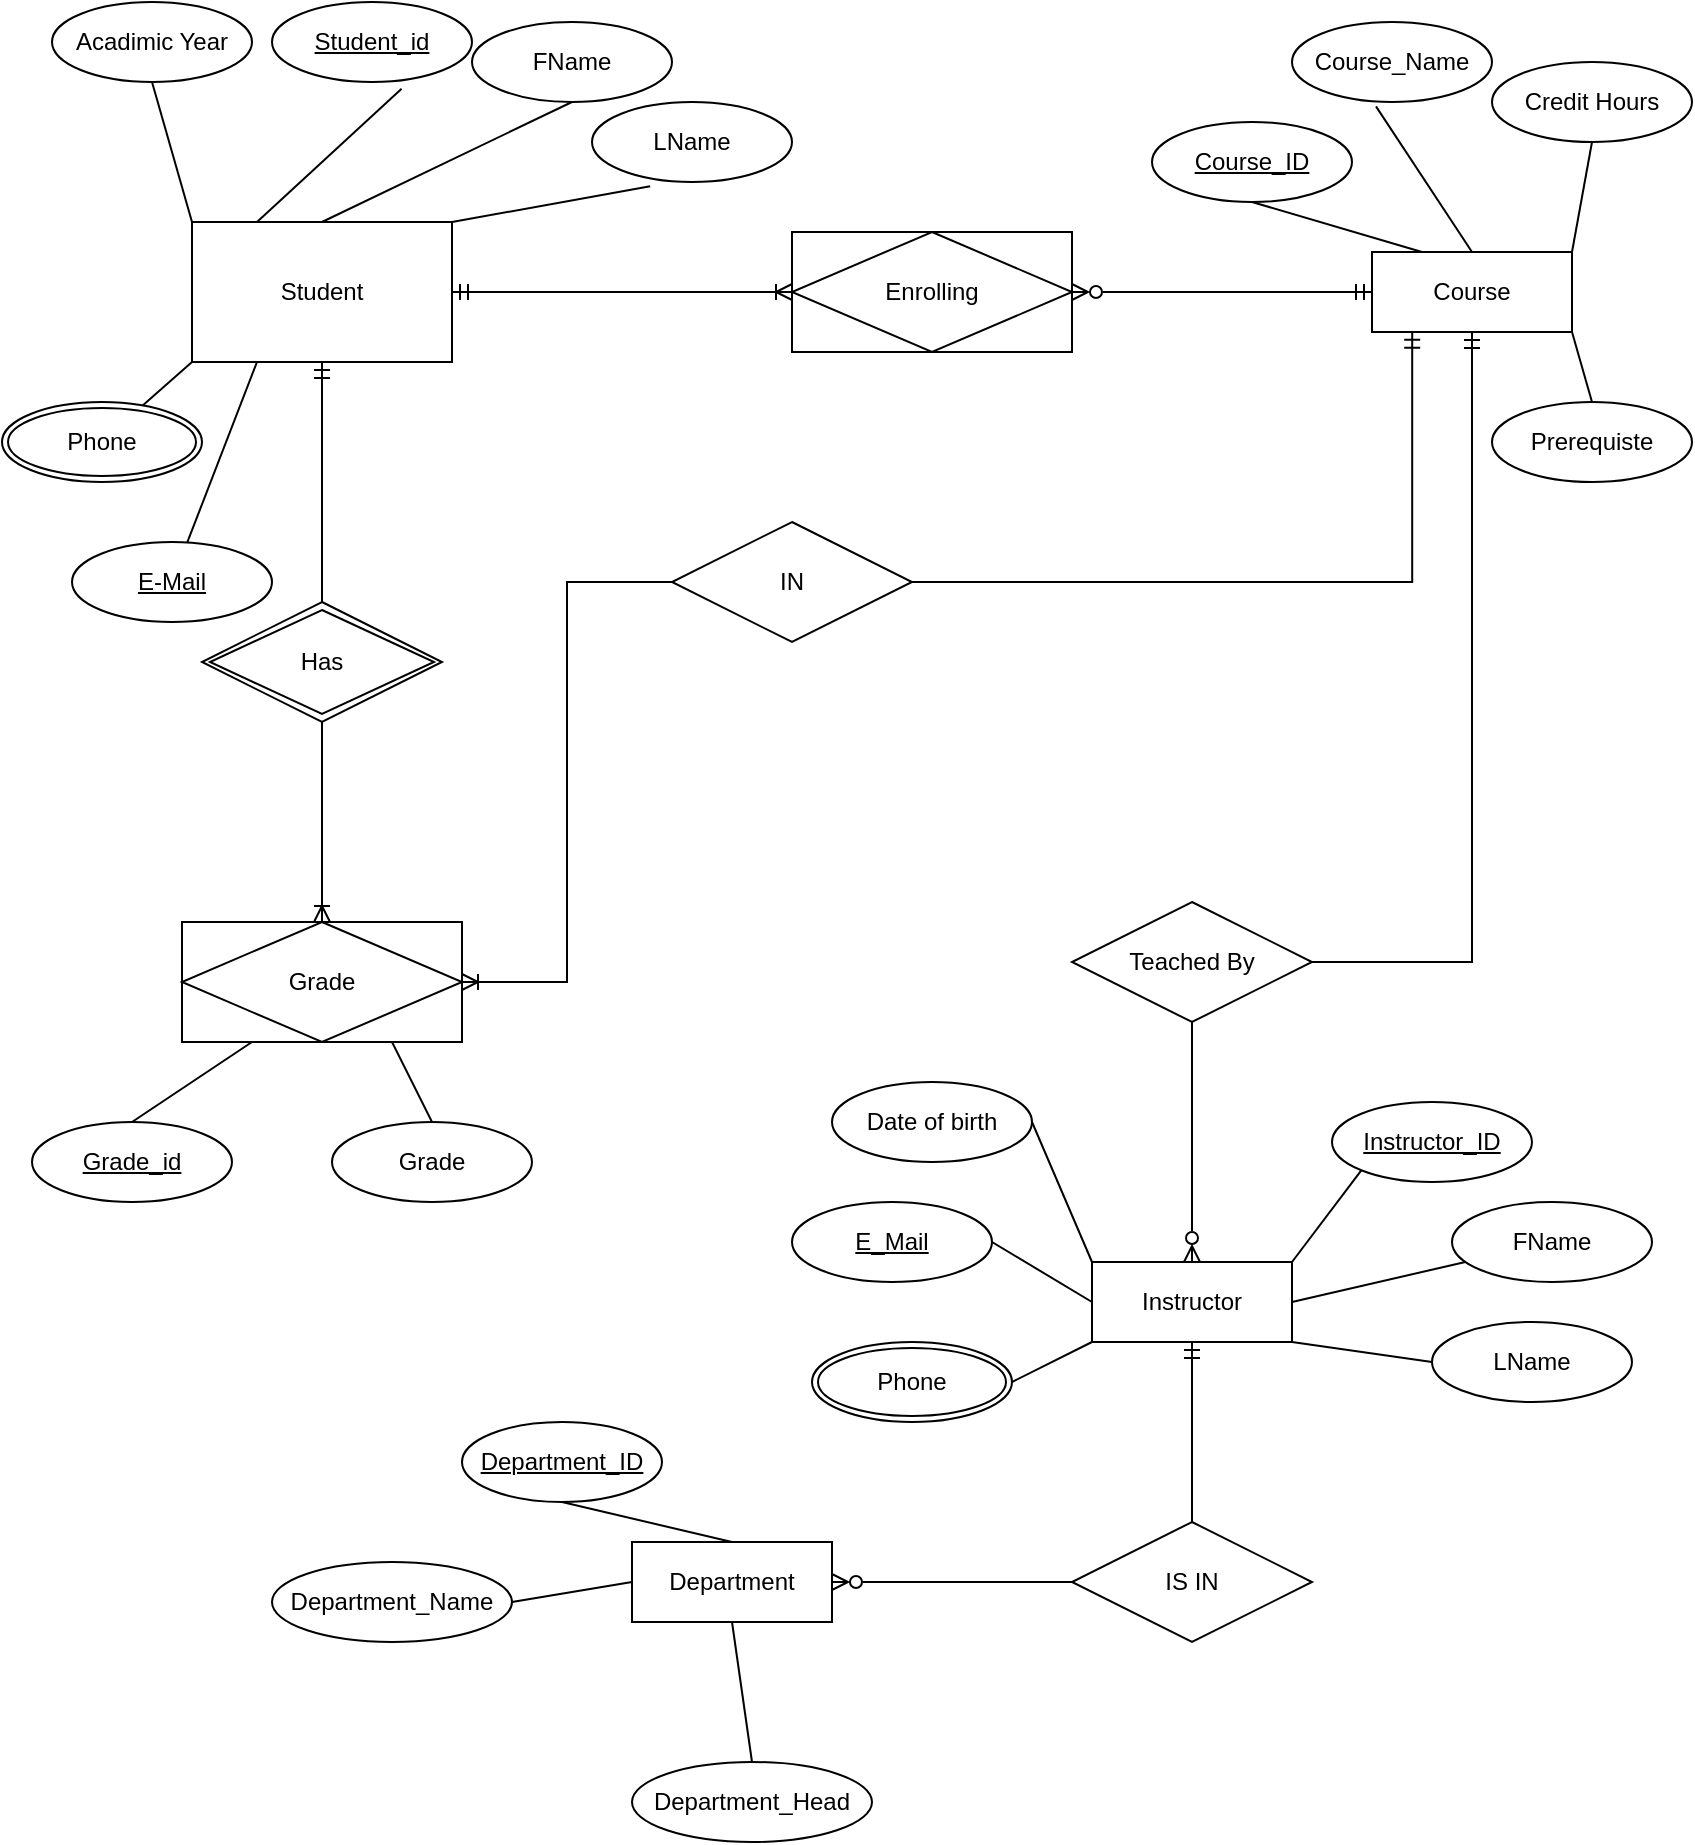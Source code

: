<mxfile version="22.1.2" type="device">
  <diagram name="Page-1" id="tY5DiE-5I9klDLaIlv3Q">
    <mxGraphModel dx="913" dy="547" grid="1" gridSize="10" guides="1" tooltips="1" connect="1" arrows="1" fold="1" page="1" pageScale="1" pageWidth="850" pageHeight="1100" math="0" shadow="0">
      <root>
        <mxCell id="0" />
        <mxCell id="1" parent="0" />
        <mxCell id="-Erb5LWeS6_r03FQdfg8-56" style="edgeStyle=orthogonalEdgeStyle;rounded=0;orthogonalLoop=1;jettySize=auto;html=1;exitX=0.5;exitY=1;exitDx=0;exitDy=0;endArrow=none;endFill=0;startArrow=ERmandOne;startFill=0;" parent="1" source="-Erb5LWeS6_r03FQdfg8-1" target="-Erb5LWeS6_r03FQdfg8-45" edge="1">
          <mxGeometry relative="1" as="geometry" />
        </mxCell>
        <mxCell id="-Erb5LWeS6_r03FQdfg8-1" value="Student" style="whiteSpace=wrap;html=1;align=center;" parent="1" vertex="1">
          <mxGeometry x="100" y="190" width="130" height="70" as="geometry" />
        </mxCell>
        <mxCell id="-Erb5LWeS6_r03FQdfg8-2" value="Student_id" style="ellipse;whiteSpace=wrap;html=1;align=center;fontStyle=4;" parent="1" vertex="1">
          <mxGeometry x="140" y="80" width="100" height="40" as="geometry" />
        </mxCell>
        <mxCell id="-Erb5LWeS6_r03FQdfg8-9" value="Acadimic Year" style="ellipse;whiteSpace=wrap;html=1;align=center;" parent="1" vertex="1">
          <mxGeometry x="30" y="80" width="100" height="40" as="geometry" />
        </mxCell>
        <mxCell id="-Erb5LWeS6_r03FQdfg8-10" value="LName" style="ellipse;whiteSpace=wrap;html=1;align=center;" parent="1" vertex="1">
          <mxGeometry x="300" y="130" width="100" height="40" as="geometry" />
        </mxCell>
        <mxCell id="-Erb5LWeS6_r03FQdfg8-11" value="FName" style="ellipse;whiteSpace=wrap;html=1;align=center;" parent="1" vertex="1">
          <mxGeometry x="240" y="90" width="100" height="40" as="geometry" />
        </mxCell>
        <mxCell id="-Erb5LWeS6_r03FQdfg8-15" value="E-Mail" style="ellipse;whiteSpace=wrap;html=1;align=center;fontStyle=4;" parent="1" vertex="1">
          <mxGeometry x="40" y="350" width="100" height="40" as="geometry" />
        </mxCell>
        <mxCell id="-Erb5LWeS6_r03FQdfg8-17" value="Phone" style="ellipse;shape=doubleEllipse;margin=3;whiteSpace=wrap;html=1;align=center;" parent="1" vertex="1">
          <mxGeometry x="5" y="280" width="100" height="40" as="geometry" />
        </mxCell>
        <mxCell id="-Erb5LWeS6_r03FQdfg8-34" style="edgeStyle=orthogonalEdgeStyle;rounded=0;orthogonalLoop=1;jettySize=auto;html=1;exitX=1;exitY=0.5;exitDx=0;exitDy=0;startArrow=ERzeroToMany;startFill=0;endArrow=ERmandOne;endFill=0;" parent="1" source="-Erb5LWeS6_r03FQdfg8-21" target="-Erb5LWeS6_r03FQdfg8-33" edge="1">
          <mxGeometry relative="1" as="geometry" />
        </mxCell>
        <mxCell id="-Erb5LWeS6_r03FQdfg8-21" value="Enrolling" style="shape=associativeEntity;whiteSpace=wrap;html=1;align=center;" parent="1" vertex="1">
          <mxGeometry x="400" y="195" width="140" height="60" as="geometry" />
        </mxCell>
        <mxCell id="-Erb5LWeS6_r03FQdfg8-23" style="edgeStyle=orthogonalEdgeStyle;rounded=0;orthogonalLoop=1;jettySize=auto;html=1;endArrow=ERoneToMany;endFill=0;startArrow=ERmandOne;startFill=0;" parent="1" source="-Erb5LWeS6_r03FQdfg8-1" edge="1">
          <mxGeometry relative="1" as="geometry">
            <mxPoint x="400" y="225" as="targetPoint" />
          </mxGeometry>
        </mxCell>
        <mxCell id="-Erb5LWeS6_r03FQdfg8-25" value="" style="endArrow=none;html=1;rounded=0;entryX=0;entryY=1;entryDx=0;entryDy=0;" parent="1" source="-Erb5LWeS6_r03FQdfg8-17" target="-Erb5LWeS6_r03FQdfg8-1" edge="1">
          <mxGeometry relative="1" as="geometry">
            <mxPoint x="340" y="310" as="sourcePoint" />
            <mxPoint x="500" y="310" as="targetPoint" />
          </mxGeometry>
        </mxCell>
        <mxCell id="-Erb5LWeS6_r03FQdfg8-26" value="" style="endArrow=none;html=1;rounded=0;entryX=0.291;entryY=1.053;entryDx=0;entryDy=0;exitX=1;exitY=0;exitDx=0;exitDy=0;entryPerimeter=0;" parent="1" source="-Erb5LWeS6_r03FQdfg8-1" target="-Erb5LWeS6_r03FQdfg8-10" edge="1">
          <mxGeometry relative="1" as="geometry">
            <mxPoint x="210" y="160" as="sourcePoint" />
            <mxPoint x="370" y="160" as="targetPoint" />
          </mxGeometry>
        </mxCell>
        <mxCell id="-Erb5LWeS6_r03FQdfg8-27" value="" style="endArrow=none;html=1;rounded=0;exitX=0.5;exitY=1;exitDx=0;exitDy=0;entryX=0.5;entryY=0;entryDx=0;entryDy=0;" parent="1" source="-Erb5LWeS6_r03FQdfg8-11" target="-Erb5LWeS6_r03FQdfg8-1" edge="1">
          <mxGeometry relative="1" as="geometry">
            <mxPoint x="130" y="160" as="sourcePoint" />
            <mxPoint x="290" y="160" as="targetPoint" />
          </mxGeometry>
        </mxCell>
        <mxCell id="-Erb5LWeS6_r03FQdfg8-28" value="" style="endArrow=none;html=1;rounded=0;exitX=0.648;exitY=1.085;exitDx=0;exitDy=0;exitPerimeter=0;entryX=0.25;entryY=0;entryDx=0;entryDy=0;" parent="1" source="-Erb5LWeS6_r03FQdfg8-2" target="-Erb5LWeS6_r03FQdfg8-1" edge="1">
          <mxGeometry relative="1" as="geometry">
            <mxPoint x="85" y="170" as="sourcePoint" />
            <mxPoint x="245" y="170" as="targetPoint" />
          </mxGeometry>
        </mxCell>
        <mxCell id="-Erb5LWeS6_r03FQdfg8-29" value="" style="endArrow=none;html=1;rounded=0;entryX=0.25;entryY=1;entryDx=0;entryDy=0;" parent="1" source="-Erb5LWeS6_r03FQdfg8-15" target="-Erb5LWeS6_r03FQdfg8-1" edge="1">
          <mxGeometry relative="1" as="geometry">
            <mxPoint x="80" y="249.5" as="sourcePoint" />
            <mxPoint x="240" y="249.5" as="targetPoint" />
          </mxGeometry>
        </mxCell>
        <mxCell id="-Erb5LWeS6_r03FQdfg8-30" value="" style="endArrow=none;html=1;rounded=0;exitX=0.5;exitY=1;exitDx=0;exitDy=0;entryX=0;entryY=0;entryDx=0;entryDy=0;" parent="1" source="-Erb5LWeS6_r03FQdfg8-9" target="-Erb5LWeS6_r03FQdfg8-1" edge="1">
          <mxGeometry relative="1" as="geometry">
            <mxPoint x="50" y="170" as="sourcePoint" />
            <mxPoint x="210" y="170" as="targetPoint" />
          </mxGeometry>
        </mxCell>
        <mxCell id="-Erb5LWeS6_r03FQdfg8-33" value="Course" style="whiteSpace=wrap;html=1;align=center;" parent="1" vertex="1">
          <mxGeometry x="690" y="205" width="100" height="40" as="geometry" />
        </mxCell>
        <mxCell id="-Erb5LWeS6_r03FQdfg8-35" value="Course_ID" style="ellipse;whiteSpace=wrap;html=1;align=center;fontStyle=4;" parent="1" vertex="1">
          <mxGeometry x="580" y="140" width="100" height="40" as="geometry" />
        </mxCell>
        <mxCell id="-Erb5LWeS6_r03FQdfg8-36" value="Prerequiste" style="ellipse;whiteSpace=wrap;html=1;align=center;" parent="1" vertex="1">
          <mxGeometry x="750" y="280" width="100" height="40" as="geometry" />
        </mxCell>
        <mxCell id="-Erb5LWeS6_r03FQdfg8-37" value="Course_Name" style="ellipse;whiteSpace=wrap;html=1;align=center;" parent="1" vertex="1">
          <mxGeometry x="650" y="90" width="100" height="40" as="geometry" />
        </mxCell>
        <mxCell id="-Erb5LWeS6_r03FQdfg8-38" value="Credit Hours" style="ellipse;whiteSpace=wrap;html=1;align=center;" parent="1" vertex="1">
          <mxGeometry x="750" y="110" width="100" height="40" as="geometry" />
        </mxCell>
        <mxCell id="-Erb5LWeS6_r03FQdfg8-40" value="" style="endArrow=none;html=1;rounded=0;exitX=1;exitY=1;exitDx=0;exitDy=0;entryX=0.5;entryY=0;entryDx=0;entryDy=0;" parent="1" source="-Erb5LWeS6_r03FQdfg8-33" target="-Erb5LWeS6_r03FQdfg8-36" edge="1">
          <mxGeometry relative="1" as="geometry">
            <mxPoint x="740" y="280" as="sourcePoint" />
            <mxPoint x="880" y="280" as="targetPoint" />
          </mxGeometry>
        </mxCell>
        <mxCell id="-Erb5LWeS6_r03FQdfg8-41" value="" style="endArrow=none;html=1;rounded=0;entryX=0.42;entryY=1.055;entryDx=0;entryDy=0;entryPerimeter=0;exitX=0.5;exitY=0;exitDx=0;exitDy=0;" parent="1" source="-Erb5LWeS6_r03FQdfg8-33" target="-Erb5LWeS6_r03FQdfg8-37" edge="1">
          <mxGeometry relative="1" as="geometry">
            <mxPoint x="490" y="400" as="sourcePoint" />
            <mxPoint x="650" y="400" as="targetPoint" />
          </mxGeometry>
        </mxCell>
        <mxCell id="-Erb5LWeS6_r03FQdfg8-42" value="" style="endArrow=none;html=1;rounded=0;exitX=0.5;exitY=1;exitDx=0;exitDy=0;entryX=1;entryY=0;entryDx=0;entryDy=0;" parent="1" source="-Erb5LWeS6_r03FQdfg8-38" target="-Erb5LWeS6_r03FQdfg8-33" edge="1">
          <mxGeometry relative="1" as="geometry">
            <mxPoint x="340" y="310" as="sourcePoint" />
            <mxPoint x="500" y="310" as="targetPoint" />
          </mxGeometry>
        </mxCell>
        <mxCell id="-Erb5LWeS6_r03FQdfg8-43" value="" style="endArrow=none;html=1;rounded=0;entryX=0.5;entryY=1;entryDx=0;entryDy=0;exitX=0.25;exitY=0;exitDx=0;exitDy=0;" parent="1" source="-Erb5LWeS6_r03FQdfg8-33" target="-Erb5LWeS6_r03FQdfg8-35" edge="1">
          <mxGeometry relative="1" as="geometry">
            <mxPoint x="690" y="190" as="sourcePoint" />
            <mxPoint x="500" y="310" as="targetPoint" />
          </mxGeometry>
        </mxCell>
        <mxCell id="-Erb5LWeS6_r03FQdfg8-57" style="edgeStyle=orthogonalEdgeStyle;rounded=0;orthogonalLoop=1;jettySize=auto;html=1;endArrow=ERoneToMany;endFill=0;" parent="1" source="-Erb5LWeS6_r03FQdfg8-45" target="-Erb5LWeS6_r03FQdfg8-47" edge="1">
          <mxGeometry relative="1" as="geometry" />
        </mxCell>
        <mxCell id="-Erb5LWeS6_r03FQdfg8-45" value="Has" style="shape=rhombus;double=1;perimeter=rhombusPerimeter;whiteSpace=wrap;html=1;align=center;" parent="1" vertex="1">
          <mxGeometry x="105" y="380" width="120" height="60" as="geometry" />
        </mxCell>
        <mxCell id="-Erb5LWeS6_r03FQdfg8-59" style="edgeStyle=orthogonalEdgeStyle;rounded=0;orthogonalLoop=1;jettySize=auto;html=1;entryX=0;entryY=0.5;entryDx=0;entryDy=0;startArrow=ERoneToMany;startFill=0;endArrow=none;endFill=0;" parent="1" source="-Erb5LWeS6_r03FQdfg8-47" target="-Erb5LWeS6_r03FQdfg8-58" edge="1">
          <mxGeometry relative="1" as="geometry" />
        </mxCell>
        <mxCell id="-Erb5LWeS6_r03FQdfg8-47" value="Grade" style="shape=associativeEntity;whiteSpace=wrap;html=1;align=center;" parent="1" vertex="1">
          <mxGeometry x="95" y="540" width="140" height="60" as="geometry" />
        </mxCell>
        <mxCell id="-Erb5LWeS6_r03FQdfg8-49" value="Grade" style="ellipse;whiteSpace=wrap;html=1;align=center;" parent="1" vertex="1">
          <mxGeometry x="170" y="640" width="100" height="40" as="geometry" />
        </mxCell>
        <mxCell id="-Erb5LWeS6_r03FQdfg8-53" value="Grade_id" style="ellipse;whiteSpace=wrap;html=1;align=center;fontStyle=4;" parent="1" vertex="1">
          <mxGeometry x="20" y="640" width="100" height="40" as="geometry" />
        </mxCell>
        <mxCell id="-Erb5LWeS6_r03FQdfg8-54" value="" style="endArrow=none;html=1;rounded=0;entryX=0.5;entryY=0;entryDx=0;entryDy=0;exitX=0.25;exitY=1;exitDx=0;exitDy=0;" parent="1" source="-Erb5LWeS6_r03FQdfg8-47" target="-Erb5LWeS6_r03FQdfg8-53" edge="1">
          <mxGeometry relative="1" as="geometry">
            <mxPoint x="340" y="510" as="sourcePoint" />
            <mxPoint x="500" y="510" as="targetPoint" />
          </mxGeometry>
        </mxCell>
        <mxCell id="-Erb5LWeS6_r03FQdfg8-55" value="" style="endArrow=none;html=1;rounded=0;exitX=0.5;exitY=0;exitDx=0;exitDy=0;entryX=0.75;entryY=1;entryDx=0;entryDy=0;" parent="1" source="-Erb5LWeS6_r03FQdfg8-49" target="-Erb5LWeS6_r03FQdfg8-47" edge="1">
          <mxGeometry relative="1" as="geometry">
            <mxPoint x="340" y="510" as="sourcePoint" />
            <mxPoint x="500" y="510" as="targetPoint" />
          </mxGeometry>
        </mxCell>
        <mxCell id="-Erb5LWeS6_r03FQdfg8-60" style="edgeStyle=orthogonalEdgeStyle;rounded=0;orthogonalLoop=1;jettySize=auto;html=1;exitX=1;exitY=0.5;exitDx=0;exitDy=0;endArrow=ERmandOne;endFill=0;startArrow=none;startFill=0;entryX=0.201;entryY=0.996;entryDx=0;entryDy=0;entryPerimeter=0;" parent="1" source="-Erb5LWeS6_r03FQdfg8-58" target="-Erb5LWeS6_r03FQdfg8-33" edge="1">
          <mxGeometry relative="1" as="geometry">
            <mxPoint x="710" y="250" as="targetPoint" />
          </mxGeometry>
        </mxCell>
        <mxCell id="-Erb5LWeS6_r03FQdfg8-58" value="IN" style="shape=rhombus;perimeter=rhombusPerimeter;whiteSpace=wrap;html=1;align=center;rotation=0;" parent="1" vertex="1">
          <mxGeometry x="340" y="340" width="120" height="60" as="geometry" />
        </mxCell>
        <mxCell id="-Erb5LWeS6_r03FQdfg8-62" style="edgeStyle=orthogonalEdgeStyle;rounded=0;orthogonalLoop=1;jettySize=auto;html=1;endArrow=ERmandOne;endFill=0;" parent="1" source="-Erb5LWeS6_r03FQdfg8-61" target="-Erb5LWeS6_r03FQdfg8-33" edge="1">
          <mxGeometry relative="1" as="geometry" />
        </mxCell>
        <mxCell id="-Erb5LWeS6_r03FQdfg8-64" style="edgeStyle=orthogonalEdgeStyle;rounded=0;orthogonalLoop=1;jettySize=auto;html=1;endArrow=ERzeroToMany;endFill=0;" parent="1" source="-Erb5LWeS6_r03FQdfg8-61" target="-Erb5LWeS6_r03FQdfg8-63" edge="1">
          <mxGeometry relative="1" as="geometry" />
        </mxCell>
        <mxCell id="-Erb5LWeS6_r03FQdfg8-61" value="Teached By" style="shape=rhombus;perimeter=rhombusPerimeter;whiteSpace=wrap;html=1;align=center;" parent="1" vertex="1">
          <mxGeometry x="540" y="530" width="120" height="60" as="geometry" />
        </mxCell>
        <mxCell id="-Erb5LWeS6_r03FQdfg8-63" value="Instructor" style="whiteSpace=wrap;html=1;align=center;" parent="1" vertex="1">
          <mxGeometry x="550" y="710" width="100" height="40" as="geometry" />
        </mxCell>
        <mxCell id="-Erb5LWeS6_r03FQdfg8-65" value="Date of birth" style="ellipse;whiteSpace=wrap;html=1;align=center;" parent="1" vertex="1">
          <mxGeometry x="420" y="620" width="100" height="40" as="geometry" />
        </mxCell>
        <mxCell id="-Erb5LWeS6_r03FQdfg8-66" value="LName" style="ellipse;whiteSpace=wrap;html=1;align=center;" parent="1" vertex="1">
          <mxGeometry x="720" y="740" width="100" height="40" as="geometry" />
        </mxCell>
        <mxCell id="-Erb5LWeS6_r03FQdfg8-67" value="FName" style="ellipse;whiteSpace=wrap;html=1;align=center;" parent="1" vertex="1">
          <mxGeometry x="730" y="680" width="100" height="40" as="geometry" />
        </mxCell>
        <mxCell id="-Erb5LWeS6_r03FQdfg8-68" value="E_Mail" style="ellipse;whiteSpace=wrap;html=1;align=center;fontStyle=4;" parent="1" vertex="1">
          <mxGeometry x="400" y="680" width="100" height="40" as="geometry" />
        </mxCell>
        <mxCell id="-Erb5LWeS6_r03FQdfg8-69" value="Instructor_ID" style="ellipse;whiteSpace=wrap;html=1;align=center;fontStyle=4;" parent="1" vertex="1">
          <mxGeometry x="670" y="630" width="100" height="40" as="geometry" />
        </mxCell>
        <mxCell id="-Erb5LWeS6_r03FQdfg8-70" value="Phone" style="ellipse;shape=doubleEllipse;margin=3;whiteSpace=wrap;html=1;align=center;" parent="1" vertex="1">
          <mxGeometry x="410" y="750" width="100" height="40" as="geometry" />
        </mxCell>
        <mxCell id="-Erb5LWeS6_r03FQdfg8-71" value="" style="endArrow=none;html=1;rounded=0;entryX=0;entryY=0.5;entryDx=0;entryDy=0;exitX=1;exitY=1;exitDx=0;exitDy=0;" parent="1" source="-Erb5LWeS6_r03FQdfg8-63" target="-Erb5LWeS6_r03FQdfg8-66" edge="1">
          <mxGeometry relative="1" as="geometry">
            <mxPoint x="510" y="820" as="sourcePoint" />
            <mxPoint x="670" y="820" as="targetPoint" />
          </mxGeometry>
        </mxCell>
        <mxCell id="-Erb5LWeS6_r03FQdfg8-72" value="" style="endArrow=none;html=1;rounded=0;exitX=1;exitY=0.5;exitDx=0;exitDy=0;" parent="1" source="-Erb5LWeS6_r03FQdfg8-63" target="-Erb5LWeS6_r03FQdfg8-67" edge="1">
          <mxGeometry relative="1" as="geometry">
            <mxPoint x="570" y="699.5" as="sourcePoint" />
            <mxPoint x="730" y="699.5" as="targetPoint" />
          </mxGeometry>
        </mxCell>
        <mxCell id="-Erb5LWeS6_r03FQdfg8-73" value="" style="endArrow=none;html=1;rounded=0;exitX=0;exitY=1;exitDx=0;exitDy=0;entryX=1;entryY=0;entryDx=0;entryDy=0;" parent="1" source="-Erb5LWeS6_r03FQdfg8-69" target="-Erb5LWeS6_r03FQdfg8-63" edge="1">
          <mxGeometry relative="1" as="geometry">
            <mxPoint x="560" y="620" as="sourcePoint" />
            <mxPoint x="720" y="620" as="targetPoint" />
          </mxGeometry>
        </mxCell>
        <mxCell id="-Erb5LWeS6_r03FQdfg8-74" value="" style="endArrow=none;html=1;rounded=0;exitX=1;exitY=0.5;exitDx=0;exitDy=0;entryX=0;entryY=1;entryDx=0;entryDy=0;" parent="1" source="-Erb5LWeS6_r03FQdfg8-70" target="-Erb5LWeS6_r03FQdfg8-63" edge="1">
          <mxGeometry relative="1" as="geometry">
            <mxPoint x="560" y="620" as="sourcePoint" />
            <mxPoint x="720" y="620" as="targetPoint" />
          </mxGeometry>
        </mxCell>
        <mxCell id="-Erb5LWeS6_r03FQdfg8-75" value="" style="endArrow=none;html=1;rounded=0;exitX=1;exitY=0.5;exitDx=0;exitDy=0;entryX=0;entryY=0.5;entryDx=0;entryDy=0;" parent="1" source="-Erb5LWeS6_r03FQdfg8-68" target="-Erb5LWeS6_r03FQdfg8-63" edge="1">
          <mxGeometry relative="1" as="geometry">
            <mxPoint x="560" y="620" as="sourcePoint" />
            <mxPoint x="720" y="620" as="targetPoint" />
          </mxGeometry>
        </mxCell>
        <mxCell id="-Erb5LWeS6_r03FQdfg8-76" value="" style="endArrow=none;html=1;rounded=0;entryX=1;entryY=0.5;entryDx=0;entryDy=0;exitX=0;exitY=0;exitDx=0;exitDy=0;" parent="1" source="-Erb5LWeS6_r03FQdfg8-63" target="-Erb5LWeS6_r03FQdfg8-65" edge="1">
          <mxGeometry relative="1" as="geometry">
            <mxPoint x="560" y="620" as="sourcePoint" />
            <mxPoint x="720" y="620" as="targetPoint" />
          </mxGeometry>
        </mxCell>
        <mxCell id="-Erb5LWeS6_r03FQdfg8-80" style="edgeStyle=orthogonalEdgeStyle;rounded=0;orthogonalLoop=1;jettySize=auto;html=1;entryX=0.5;entryY=1;entryDx=0;entryDy=0;endArrow=ERmandOne;endFill=0;" parent="1" source="-Erb5LWeS6_r03FQdfg8-78" target="-Erb5LWeS6_r03FQdfg8-63" edge="1">
          <mxGeometry relative="1" as="geometry" />
        </mxCell>
        <mxCell id="-Erb5LWeS6_r03FQdfg8-81" style="edgeStyle=orthogonalEdgeStyle;rounded=0;orthogonalLoop=1;jettySize=auto;html=1;endArrow=ERzeroToMany;endFill=0;" parent="1" source="-Erb5LWeS6_r03FQdfg8-78" target="-Erb5LWeS6_r03FQdfg8-79" edge="1">
          <mxGeometry relative="1" as="geometry" />
        </mxCell>
        <mxCell id="-Erb5LWeS6_r03FQdfg8-78" value="IS IN" style="shape=rhombus;perimeter=rhombusPerimeter;whiteSpace=wrap;html=1;align=center;" parent="1" vertex="1">
          <mxGeometry x="540" y="840" width="120" height="60" as="geometry" />
        </mxCell>
        <mxCell id="-Erb5LWeS6_r03FQdfg8-79" value="Department" style="whiteSpace=wrap;html=1;align=center;" parent="1" vertex="1">
          <mxGeometry x="320" y="850" width="100" height="40" as="geometry" />
        </mxCell>
        <mxCell id="-Erb5LWeS6_r03FQdfg8-82" value="Department_Head" style="ellipse;whiteSpace=wrap;html=1;align=center;" parent="1" vertex="1">
          <mxGeometry x="320" y="960" width="120" height="40" as="geometry" />
        </mxCell>
        <mxCell id="-Erb5LWeS6_r03FQdfg8-83" value="Department_Name" style="ellipse;whiteSpace=wrap;html=1;align=center;" parent="1" vertex="1">
          <mxGeometry x="140" y="860" width="120" height="40" as="geometry" />
        </mxCell>
        <mxCell id="-Erb5LWeS6_r03FQdfg8-84" value="Department_ID" style="ellipse;whiteSpace=wrap;html=1;align=center;fontStyle=4;" parent="1" vertex="1">
          <mxGeometry x="235" y="790" width="100" height="40" as="geometry" />
        </mxCell>
        <mxCell id="-Erb5LWeS6_r03FQdfg8-85" value="" style="endArrow=none;html=1;rounded=0;entryX=1;entryY=0.5;entryDx=0;entryDy=0;exitX=0;exitY=0.5;exitDx=0;exitDy=0;" parent="1" source="-Erb5LWeS6_r03FQdfg8-79" target="-Erb5LWeS6_r03FQdfg8-83" edge="1">
          <mxGeometry relative="1" as="geometry">
            <mxPoint x="250" y="720" as="sourcePoint" />
            <mxPoint x="250" y="870.0" as="targetPoint" />
          </mxGeometry>
        </mxCell>
        <mxCell id="-Erb5LWeS6_r03FQdfg8-86" value="" style="endArrow=none;html=1;rounded=0;entryX=0.5;entryY=0;entryDx=0;entryDy=0;exitX=0.5;exitY=1;exitDx=0;exitDy=0;" parent="1" source="-Erb5LWeS6_r03FQdfg8-79" target="-Erb5LWeS6_r03FQdfg8-82" edge="1">
          <mxGeometry relative="1" as="geometry">
            <mxPoint x="250" y="720" as="sourcePoint" />
            <mxPoint x="410" y="720" as="targetPoint" />
          </mxGeometry>
        </mxCell>
        <mxCell id="-Erb5LWeS6_r03FQdfg8-87" value="" style="endArrow=none;html=1;rounded=0;entryX=0.5;entryY=0;entryDx=0;entryDy=0;exitX=0.5;exitY=1;exitDx=0;exitDy=0;" parent="1" source="-Erb5LWeS6_r03FQdfg8-84" target="-Erb5LWeS6_r03FQdfg8-79" edge="1">
          <mxGeometry relative="1" as="geometry">
            <mxPoint x="250" y="720" as="sourcePoint" />
            <mxPoint x="410" y="720" as="targetPoint" />
          </mxGeometry>
        </mxCell>
      </root>
    </mxGraphModel>
  </diagram>
</mxfile>
